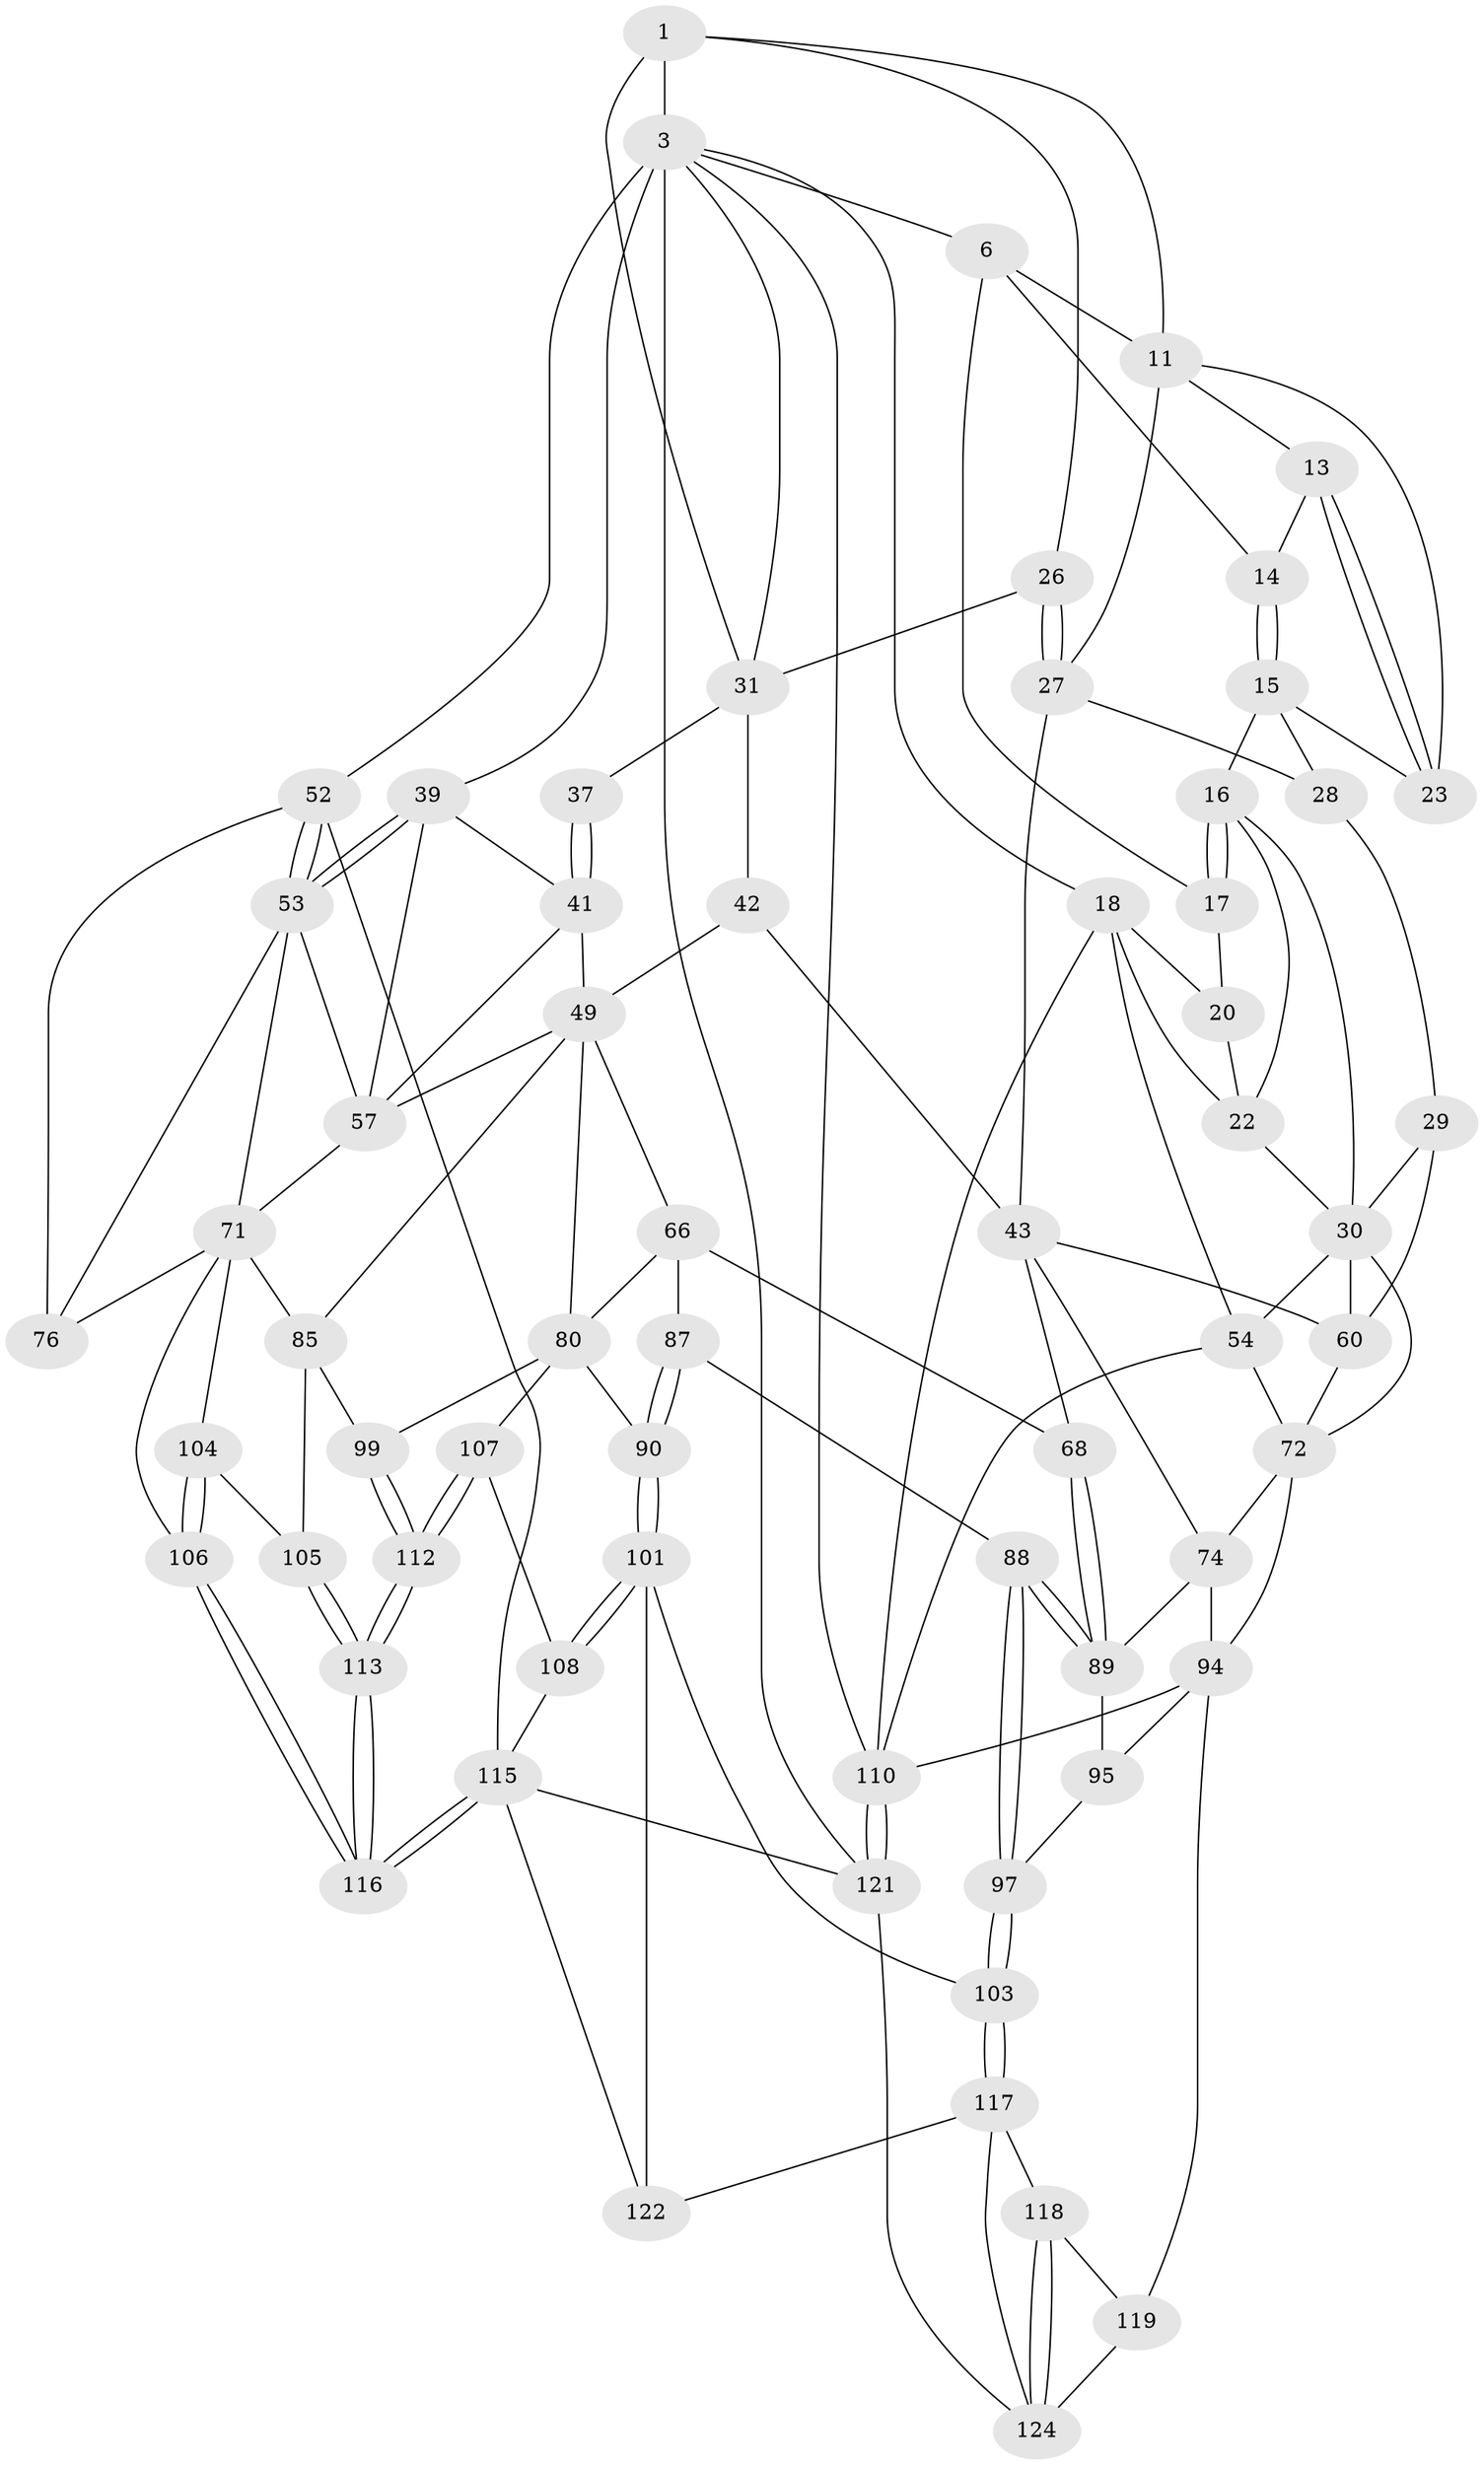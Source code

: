 // original degree distribution, {3: 0.015625, 6: 0.203125, 5: 0.5625, 4: 0.21875}
// Generated by graph-tools (version 1.1) at 2025/16/03/09/25 04:16:49]
// undirected, 64 vertices, 148 edges
graph export_dot {
graph [start="1"]
  node [color=gray90,style=filled];
  1 [pos="+0.6316007411054275+0",super="+2+9"];
  3 [pos="+1+0",super="+36+4"];
  6 [pos="+0.20823375695627785+0",super="+7"];
  11 [pos="+0.42898064015857096+0.10097895117544661",super="+12"];
  13 [pos="+0.3668555674677097+0.1273909851635781"];
  14 [pos="+0.31601500537703425+0.1074385077556975"];
  15 [pos="+0.3027514232867834+0.13326921001225273",super="+24"];
  16 [pos="+0.2270681693849194+0.12655066542468552",super="+21"];
  17 [pos="+0.17499271396194932+0"];
  18 [pos="+0+0.25117908459512434",super="+55+19"];
  20 [pos="+0.1432559034696827+0"];
  22 [pos="+0.1701154494392707+0.2575066831261747",super="+44"];
  23 [pos="+0.3432465433567435+0.20228895076907533"];
  26 [pos="+0.501593208945882+0.25862231824495874"];
  27 [pos="+0.4909912930743611+0.26436138606284454",super="+34"];
  28 [pos="+0.27780321441604217+0.253031784146145"];
  29 [pos="+0.22853909405056191+0.280150907933164"];
  30 [pos="+0.20982906948225083+0.2772392553609218",super="+45"];
  31 [pos="+0.6648108733927246+0.17182639270641997",super="+32"];
  37 [pos="+0.7405047409787279+0.2969433461891061"];
  39 [pos="+0.9231342047681053+0.3175445565127404",super="+40"];
  41 [pos="+0.7425870081789547+0.31726634660690406",super="+48"];
  42 [pos="+0.6156883819020397+0.4330746327503472"];
  43 [pos="+0.43803891770135395+0.4046228848715243",super="+59"];
  49 [pos="+0.6755110371721071+0.4644559754041103",super="+50+65"];
  52 [pos="+1+0.2665676723586475",super="+75"];
  53 [pos="+1+0.3295873910654882",super="+56"];
  54 [pos="+0+0.5810866286742442",super="+78"];
  57 [pos="+0.8334609472335185+0.4507766798450105",super="+58+64"];
  60 [pos="+0.3640537291572897+0.4242984378188611",super="+63+61"];
  66 [pos="+0.5454997343895872+0.5355393862012984",super="+67"];
  68 [pos="+0.44066653786974097+0.5223999620988273"];
  71 [pos="+0.864294165737708+0.5440448299347579",super="+83"];
  72 [pos="+0.2893206281930764+0.5656728691533232",super="+73"];
  74 [pos="+0.35838384440610593+0.5566385041754834",super="+93"];
  76 [pos="+1+0.6679301607689716"];
  80 [pos="+0.6653006400713237+0.6447685254201098",super="+100+81"];
  85 [pos="+0.8246115163952227+0.6650334118381654",super="+98"];
  87 [pos="+0.5135093828836649+0.6646209949989612"];
  88 [pos="+0.4859532144891768+0.6695764203890154"];
  89 [pos="+0.4541414194941785+0.6549063751063298",super="+92"];
  90 [pos="+0.557863281474983+0.6852870240639968"];
  94 [pos="+0.2255087842788253+0.7091700004588126",super="+96"];
  95 [pos="+0.3562150517541943+0.7383855632883929"];
  97 [pos="+0.3868449332462913+0.7575085709173308"];
  99 [pos="+0.722752983297628+0.7123829810315555"];
  101 [pos="+0.5426574090891744+0.8336292630579647",super="+102"];
  103 [pos="+0.43890577355130156+0.8284222408089159"];
  104 [pos="+0.8701383512018451+0.6943977183118326"];
  105 [pos="+0.8150021324774709+0.7832349904065479"];
  106 [pos="+0.908843132489933+0.8156581451577357"];
  107 [pos="+0.6251699829662816+0.8639438169552736"];
  108 [pos="+0.5854030127299992+0.8687442107659731"];
  110 [pos="+0.10211834316645253+0.8225154928367099",super="+111"];
  112 [pos="+0.7495951950003896+0.8905779598419111"];
  113 [pos="+0.8333978740525411+0.9279877852633156"];
  115 [pos="+1+1",super="+125"];
  116 [pos="+0.8565025669991387+0.948830115423654"];
  117 [pos="+0.4133041803651296+0.8565726388402309",super="+123"];
  118 [pos="+0.3172965128226148+0.8744216964401689"];
  119 [pos="+0.20912183995019146+0.8624619708037067"];
  121 [pos="+0+1",super="+128"];
  122 [pos="+0.4217662652188801+1"];
  124 [pos="+0.36654854106870627+0.9947069756621121",super="+127"];
  1 -- 3;
  1 -- 31 [weight=2];
  1 -- 26;
  1 -- 11;
  3 -- 39;
  3 -- 31;
  3 -- 18;
  3 -- 52 [weight=3];
  3 -- 6;
  3 -- 121;
  3 -- 110;
  6 -- 17;
  6 -- 11;
  6 -- 14;
  11 -- 27;
  11 -- 13;
  11 -- 23;
  13 -- 14;
  13 -- 23;
  13 -- 23;
  14 -- 15;
  14 -- 15;
  15 -- 16;
  15 -- 23;
  15 -- 28;
  16 -- 17;
  16 -- 17;
  16 -- 22;
  16 -- 30;
  17 -- 20;
  18 -- 54;
  18 -- 20;
  18 -- 22;
  18 -- 110;
  20 -- 22;
  22 -- 30;
  26 -- 27;
  26 -- 27;
  26 -- 31;
  27 -- 43;
  27 -- 28;
  28 -- 29;
  29 -- 30;
  29 -- 60;
  30 -- 54;
  30 -- 72;
  30 -- 60 [weight=2];
  31 -- 42;
  31 -- 37 [weight=2];
  37 -- 41;
  37 -- 41;
  39 -- 53;
  39 -- 53;
  39 -- 41;
  39 -- 57;
  41 -- 57;
  41 -- 49;
  42 -- 43;
  42 -- 49;
  43 -- 74;
  43 -- 60;
  43 -- 68;
  49 -- 80;
  49 -- 66;
  49 -- 85;
  49 -- 57;
  52 -- 53;
  52 -- 53;
  52 -- 115;
  52 -- 76;
  53 -- 57;
  53 -- 76;
  53 -- 71;
  54 -- 72;
  54 -- 110;
  57 -- 71;
  60 -- 72;
  66 -- 68;
  66 -- 87;
  66 -- 80;
  68 -- 89;
  68 -- 89;
  71 -- 85;
  71 -- 104;
  71 -- 106;
  71 -- 76;
  72 -- 74;
  72 -- 94;
  74 -- 89;
  74 -- 94;
  80 -- 107;
  80 -- 99;
  80 -- 90;
  85 -- 105;
  85 -- 99;
  87 -- 88;
  87 -- 90;
  87 -- 90;
  88 -- 89;
  88 -- 89;
  88 -- 97;
  88 -- 97;
  89 -- 95;
  90 -- 101;
  90 -- 101;
  94 -- 110;
  94 -- 119;
  94 -- 95;
  95 -- 97;
  97 -- 103;
  97 -- 103;
  99 -- 112;
  99 -- 112;
  101 -- 108;
  101 -- 108;
  101 -- 122;
  101 -- 103;
  103 -- 117;
  103 -- 117;
  104 -- 105;
  104 -- 106;
  104 -- 106;
  105 -- 113;
  105 -- 113;
  106 -- 116;
  106 -- 116;
  107 -- 108;
  107 -- 112;
  107 -- 112;
  108 -- 115;
  110 -- 121;
  110 -- 121;
  112 -- 113;
  112 -- 113;
  113 -- 116;
  113 -- 116;
  115 -- 116;
  115 -- 116;
  115 -- 122;
  115 -- 121;
  117 -- 118;
  117 -- 122;
  117 -- 124;
  118 -- 119;
  118 -- 124;
  118 -- 124;
  119 -- 124;
  121 -- 124;
}
